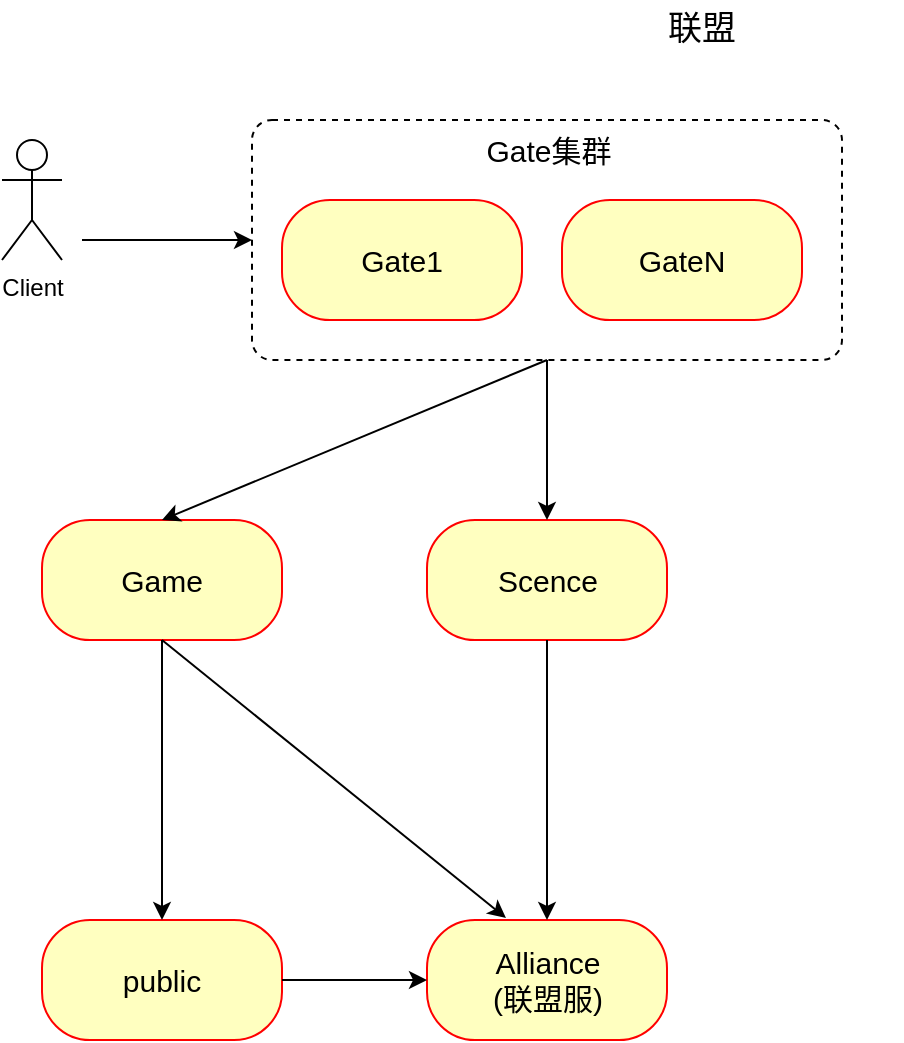 <mxfile version="14.7.10" type="github">
  <diagram id="SEOB5XDOPymY8l25x1wQ" name="Page-1">
    <mxGraphModel dx="1422" dy="762" grid="1" gridSize="10" guides="1" tooltips="1" connect="1" arrows="1" fold="1" page="1" pageScale="1" pageWidth="827" pageHeight="1169" math="0" shadow="0">
      <root>
        <mxCell id="0" />
        <mxCell id="1" parent="0" />
        <mxCell id="liy4fSB-X169dlNzwTOQ-1" value="&lt;font style=&quot;font-size: 17px&quot;&gt;联盟&lt;/font&gt;" style="text;html=1;strokeColor=none;fillColor=none;align=center;verticalAlign=middle;whiteSpace=wrap;rounded=0;" vertex="1" parent="1">
          <mxGeometry x="290" y="20" width="200" height="30" as="geometry" />
        </mxCell>
        <mxCell id="liy4fSB-X169dlNzwTOQ-13" value="&lt;font style=&quot;font-size: 15px&quot;&gt;Scence&lt;/font&gt;" style="rounded=1;whiteSpace=wrap;html=1;arcSize=40;fontColor=#000000;fillColor=#ffffc0;strokeColor=#ff0000;" vertex="1" parent="1">
          <mxGeometry x="252.5" y="280" width="120" height="60" as="geometry" />
        </mxCell>
        <mxCell id="liy4fSB-X169dlNzwTOQ-15" value="&lt;span style=&quot;font-size: 15px&quot;&gt;Alliance&lt;/span&gt;&lt;br style=&quot;font-size: 15px&quot;&gt;&lt;span style=&quot;font-size: 15px&quot;&gt;(联盟服)&lt;/span&gt;" style="rounded=1;whiteSpace=wrap;html=1;arcSize=40;fontColor=#000000;fillColor=#ffffc0;strokeColor=#ff0000;" vertex="1" parent="1">
          <mxGeometry x="252.5" y="480" width="120" height="60" as="geometry" />
        </mxCell>
        <mxCell id="liy4fSB-X169dlNzwTOQ-17" value="&lt;font style=&quot;font-size: 15px&quot;&gt;Game&lt;/font&gt;" style="rounded=1;whiteSpace=wrap;html=1;arcSize=40;fontColor=#000000;fillColor=#ffffc0;strokeColor=#ff0000;" vertex="1" parent="1">
          <mxGeometry x="60" y="280" width="120" height="60" as="geometry" />
        </mxCell>
        <mxCell id="liy4fSB-X169dlNzwTOQ-37" value="Client" style="shape=umlActor;verticalLabelPosition=bottom;verticalAlign=top;html=1;strokeColor=#000000;" vertex="1" parent="1">
          <mxGeometry x="40" y="90" width="30" height="60" as="geometry" />
        </mxCell>
        <mxCell id="liy4fSB-X169dlNzwTOQ-47" value="&lt;font style=&quot;font-size: 15px&quot;&gt;Gate集群&lt;/font&gt;" style="html=1;align=center;verticalAlign=top;rounded=1;absoluteArcSize=1;arcSize=20;dashed=1;strokeColor=#000000;" vertex="1" parent="1">
          <mxGeometry x="165" y="80" width="295" height="120" as="geometry" />
        </mxCell>
        <mxCell id="liy4fSB-X169dlNzwTOQ-48" value="&lt;font style=&quot;font-size: 15px&quot;&gt;Gate1&lt;/font&gt;" style="rounded=1;whiteSpace=wrap;html=1;arcSize=40;fontColor=#000000;fillColor=#ffffc0;strokeColor=#ff0000;" vertex="1" parent="1">
          <mxGeometry x="180" y="120" width="120" height="60" as="geometry" />
        </mxCell>
        <mxCell id="liy4fSB-X169dlNzwTOQ-53" value="&lt;font style=&quot;font-size: 15px&quot;&gt;GateN&lt;/font&gt;" style="rounded=1;whiteSpace=wrap;html=1;arcSize=40;fontColor=#000000;fillColor=#ffffc0;strokeColor=#ff0000;" vertex="1" parent="1">
          <mxGeometry x="320" y="120" width="120" height="60" as="geometry" />
        </mxCell>
        <mxCell id="liy4fSB-X169dlNzwTOQ-54" value="&lt;font style=&quot;font-size: 15px&quot;&gt;public&lt;/font&gt;" style="rounded=1;whiteSpace=wrap;html=1;arcSize=40;fontColor=#000000;fillColor=#ffffc0;strokeColor=#ff0000;" vertex="1" parent="1">
          <mxGeometry x="60" y="480" width="120" height="60" as="geometry" />
        </mxCell>
        <mxCell id="liy4fSB-X169dlNzwTOQ-68" value="" style="endArrow=classic;html=1;exitX=0.5;exitY=1;exitDx=0;exitDy=0;" edge="1" parent="1" source="liy4fSB-X169dlNzwTOQ-47">
          <mxGeometry width="50" height="50" relative="1" as="geometry">
            <mxPoint x="460" y="280" as="sourcePoint" />
            <mxPoint x="120" y="280" as="targetPoint" />
          </mxGeometry>
        </mxCell>
        <mxCell id="liy4fSB-X169dlNzwTOQ-69" value="" style="endArrow=classic;html=1;exitX=0.5;exitY=1;exitDx=0;exitDy=0;" edge="1" parent="1" source="liy4fSB-X169dlNzwTOQ-47" target="liy4fSB-X169dlNzwTOQ-13">
          <mxGeometry width="50" height="50" relative="1" as="geometry">
            <mxPoint x="500" y="250" as="sourcePoint" />
            <mxPoint x="730" y="340" as="targetPoint" />
          </mxGeometry>
        </mxCell>
        <mxCell id="liy4fSB-X169dlNzwTOQ-70" value="" style="endArrow=classic;html=1;entryX=0.5;entryY=0;entryDx=0;entryDy=0;exitX=0.5;exitY=1;exitDx=0;exitDy=0;" edge="1" parent="1" source="liy4fSB-X169dlNzwTOQ-17" target="liy4fSB-X169dlNzwTOQ-54">
          <mxGeometry width="50" height="50" relative="1" as="geometry">
            <mxPoint x="520" y="420" as="sourcePoint" />
            <mxPoint x="190" y="410" as="targetPoint" />
          </mxGeometry>
        </mxCell>
        <mxCell id="liy4fSB-X169dlNzwTOQ-71" value="" style="endArrow=classic;html=1;entryX=0.329;entryY=-0.017;entryDx=0;entryDy=0;entryPerimeter=0;" edge="1" parent="1" target="liy4fSB-X169dlNzwTOQ-15">
          <mxGeometry width="50" height="50" relative="1" as="geometry">
            <mxPoint x="120" y="340" as="sourcePoint" />
            <mxPoint x="300" y="470" as="targetPoint" />
          </mxGeometry>
        </mxCell>
        <mxCell id="liy4fSB-X169dlNzwTOQ-72" value="" style="endArrow=classic;html=1;exitX=0.5;exitY=1;exitDx=0;exitDy=0;entryX=0.5;entryY=0;entryDx=0;entryDy=0;" edge="1" parent="1" source="liy4fSB-X169dlNzwTOQ-13" target="liy4fSB-X169dlNzwTOQ-15">
          <mxGeometry width="50" height="50" relative="1" as="geometry">
            <mxPoint x="530" y="460" as="sourcePoint" />
            <mxPoint x="313" y="490" as="targetPoint" />
          </mxGeometry>
        </mxCell>
        <mxCell id="liy4fSB-X169dlNzwTOQ-73" value="" style="endArrow=classic;html=1;entryX=0;entryY=0.5;entryDx=0;entryDy=0;exitX=1;exitY=0.5;exitDx=0;exitDy=0;" edge="1" parent="1" source="liy4fSB-X169dlNzwTOQ-54" target="liy4fSB-X169dlNzwTOQ-15">
          <mxGeometry width="50" height="50" relative="1" as="geometry">
            <mxPoint x="100" y="650" as="sourcePoint" />
            <mxPoint x="150" y="600" as="targetPoint" />
          </mxGeometry>
        </mxCell>
        <mxCell id="liy4fSB-X169dlNzwTOQ-74" value="" style="endArrow=classic;html=1;entryX=0;entryY=0.5;entryDx=0;entryDy=0;" edge="1" parent="1" target="liy4fSB-X169dlNzwTOQ-47">
          <mxGeometry width="50" height="50" relative="1" as="geometry">
            <mxPoint x="80" y="140" as="sourcePoint" />
            <mxPoint x="110" y="210" as="targetPoint" />
          </mxGeometry>
        </mxCell>
      </root>
    </mxGraphModel>
  </diagram>
</mxfile>
